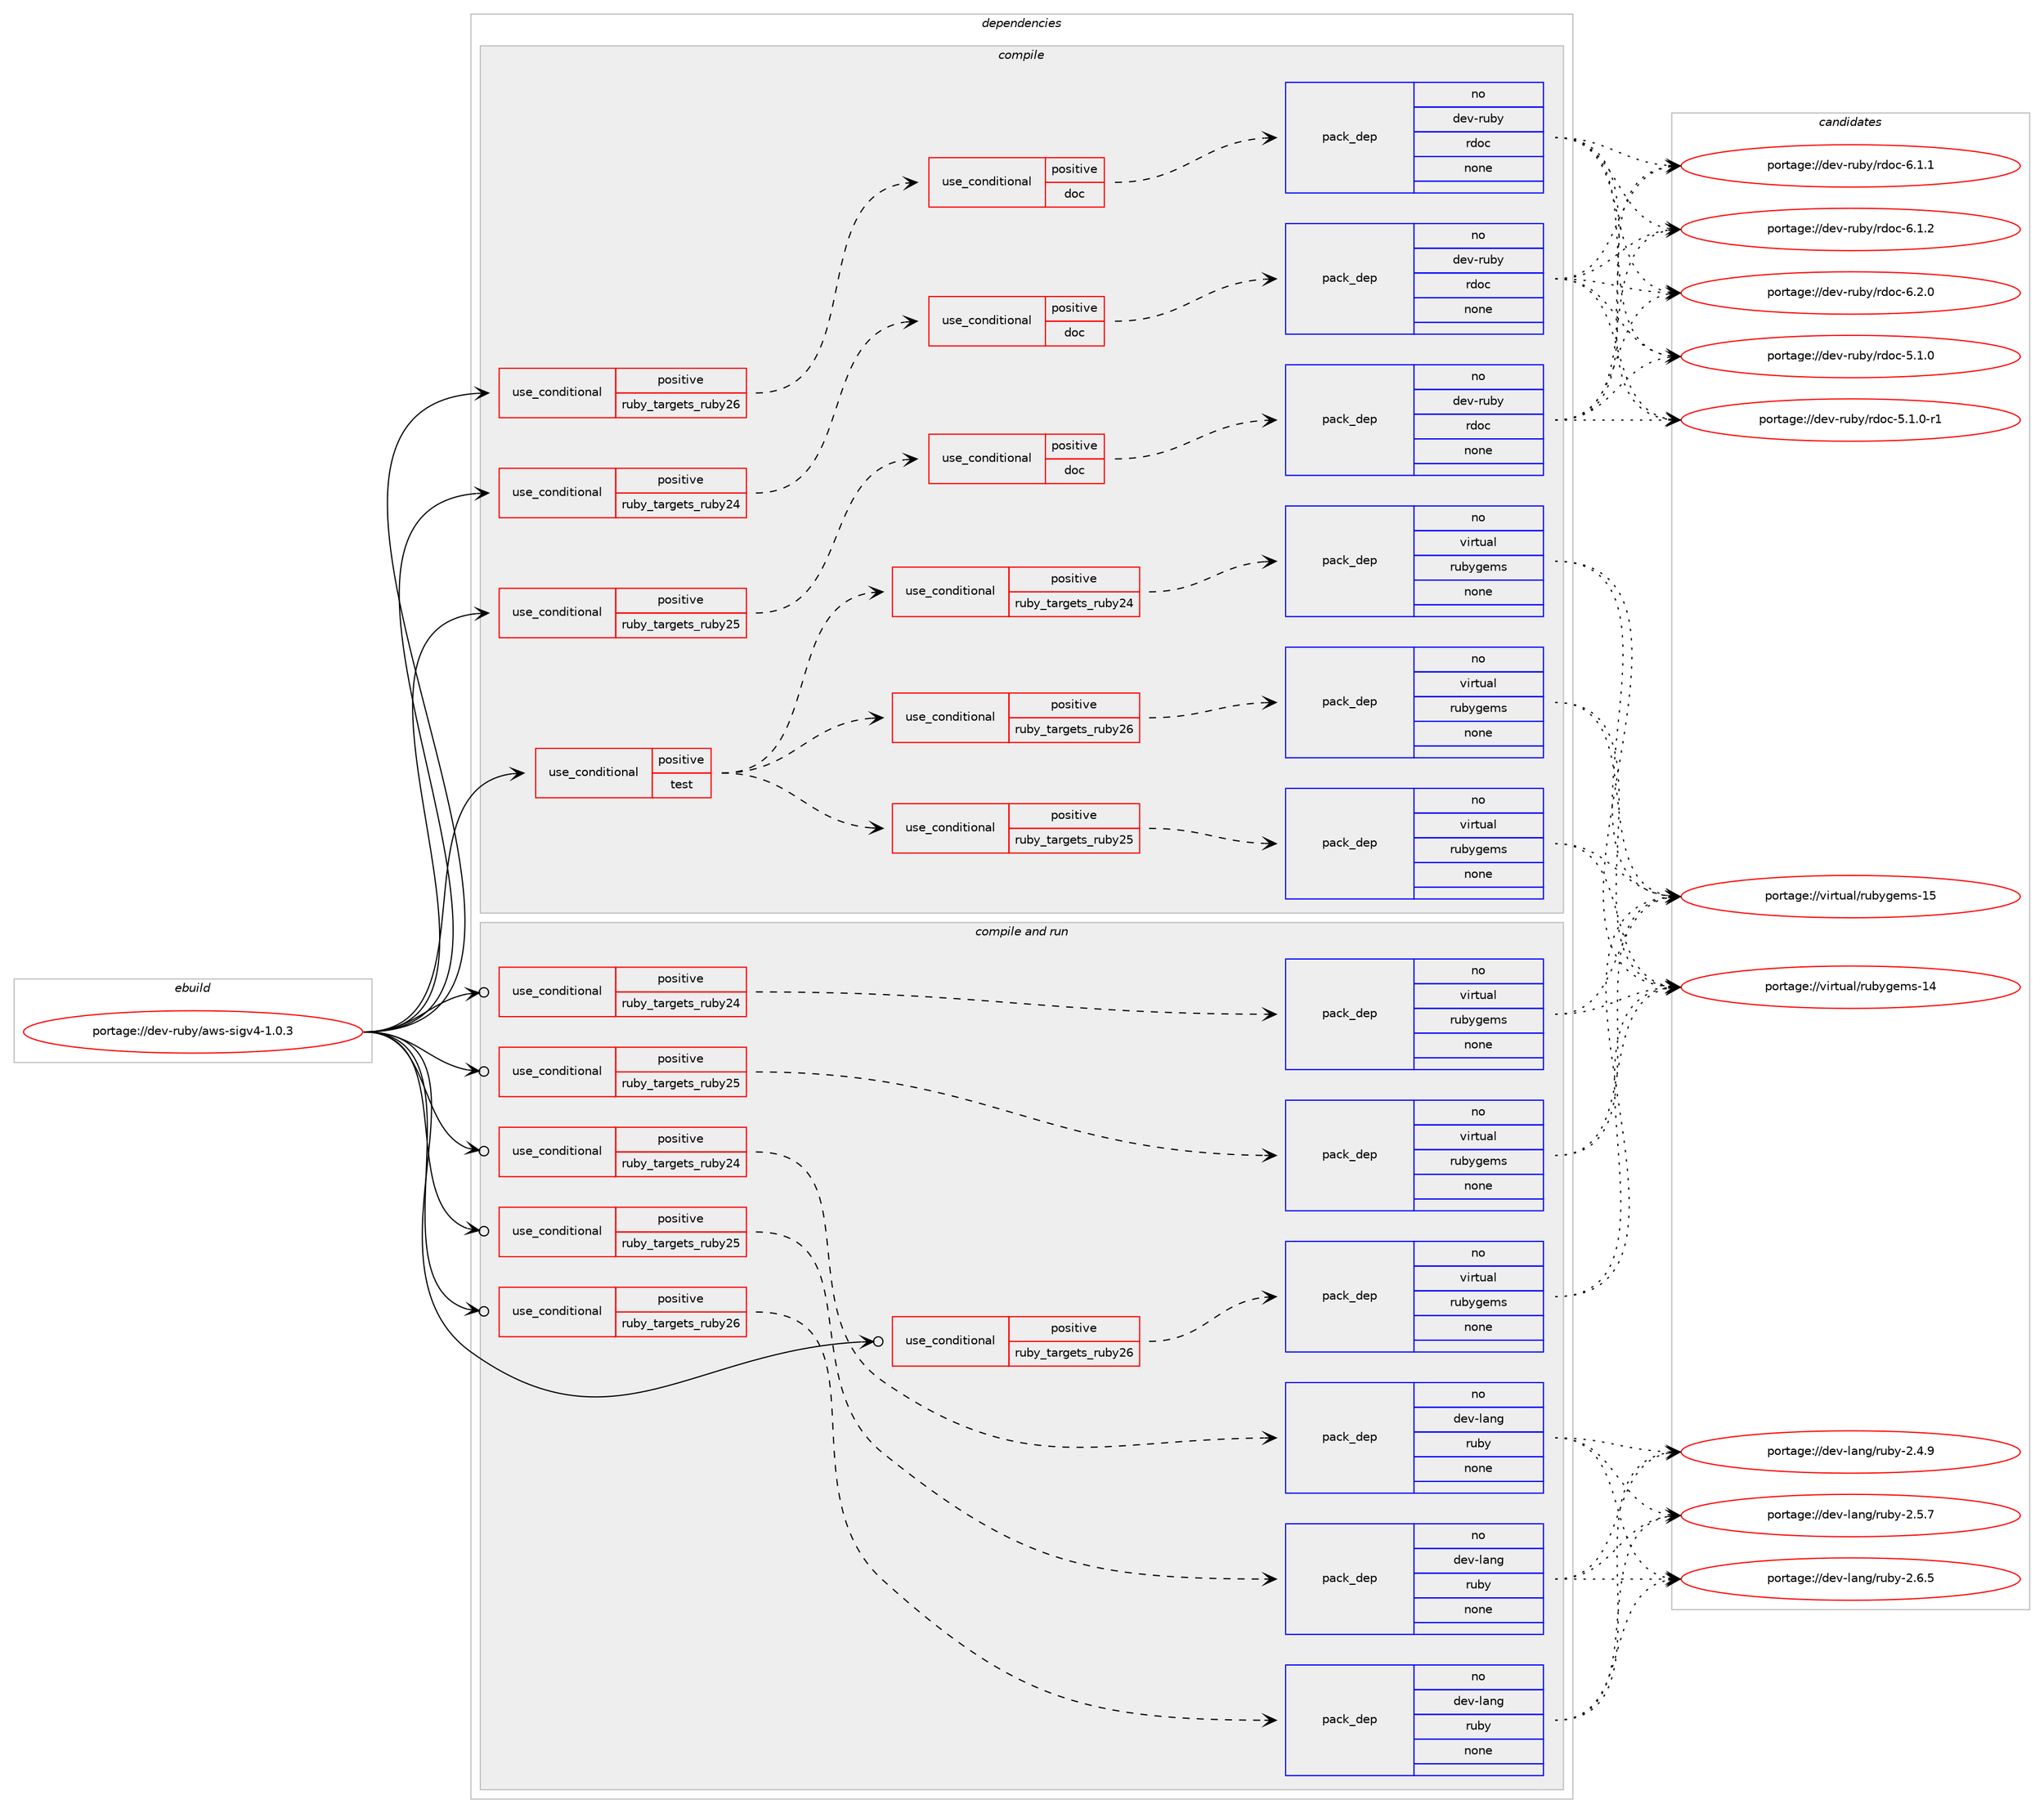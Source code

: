 digraph prolog {

# *************
# Graph options
# *************

newrank=true;
concentrate=true;
compound=true;
graph [rankdir=LR,fontname=Helvetica,fontsize=10,ranksep=1.5];#, ranksep=2.5, nodesep=0.2];
edge  [arrowhead=vee];
node  [fontname=Helvetica,fontsize=10];

# **********
# The ebuild
# **********

subgraph cluster_leftcol {
color=gray;
rank=same;
label=<<i>ebuild</i>>;
id [label="portage://dev-ruby/aws-sigv4-1.0.3", color=red, width=4, href="../dev-ruby/aws-sigv4-1.0.3.svg"];
}

# ****************
# The dependencies
# ****************

subgraph cluster_midcol {
color=gray;
label=<<i>dependencies</i>>;
subgraph cluster_compile {
fillcolor="#eeeeee";
style=filled;
label=<<i>compile</i>>;
subgraph cond47796 {
dependency212770 [label=<<TABLE BORDER="0" CELLBORDER="1" CELLSPACING="0" CELLPADDING="4"><TR><TD ROWSPAN="3" CELLPADDING="10">use_conditional</TD></TR><TR><TD>positive</TD></TR><TR><TD>ruby_targets_ruby24</TD></TR></TABLE>>, shape=none, color=red];
subgraph cond47797 {
dependency212771 [label=<<TABLE BORDER="0" CELLBORDER="1" CELLSPACING="0" CELLPADDING="4"><TR><TD ROWSPAN="3" CELLPADDING="10">use_conditional</TD></TR><TR><TD>positive</TD></TR><TR><TD>doc</TD></TR></TABLE>>, shape=none, color=red];
subgraph pack161502 {
dependency212772 [label=<<TABLE BORDER="0" CELLBORDER="1" CELLSPACING="0" CELLPADDING="4" WIDTH="220"><TR><TD ROWSPAN="6" CELLPADDING="30">pack_dep</TD></TR><TR><TD WIDTH="110">no</TD></TR><TR><TD>dev-ruby</TD></TR><TR><TD>rdoc</TD></TR><TR><TD>none</TD></TR><TR><TD></TD></TR></TABLE>>, shape=none, color=blue];
}
dependency212771:e -> dependency212772:w [weight=20,style="dashed",arrowhead="vee"];
}
dependency212770:e -> dependency212771:w [weight=20,style="dashed",arrowhead="vee"];
}
id:e -> dependency212770:w [weight=20,style="solid",arrowhead="vee"];
subgraph cond47798 {
dependency212773 [label=<<TABLE BORDER="0" CELLBORDER="1" CELLSPACING="0" CELLPADDING="4"><TR><TD ROWSPAN="3" CELLPADDING="10">use_conditional</TD></TR><TR><TD>positive</TD></TR><TR><TD>ruby_targets_ruby25</TD></TR></TABLE>>, shape=none, color=red];
subgraph cond47799 {
dependency212774 [label=<<TABLE BORDER="0" CELLBORDER="1" CELLSPACING="0" CELLPADDING="4"><TR><TD ROWSPAN="3" CELLPADDING="10">use_conditional</TD></TR><TR><TD>positive</TD></TR><TR><TD>doc</TD></TR></TABLE>>, shape=none, color=red];
subgraph pack161503 {
dependency212775 [label=<<TABLE BORDER="0" CELLBORDER="1" CELLSPACING="0" CELLPADDING="4" WIDTH="220"><TR><TD ROWSPAN="6" CELLPADDING="30">pack_dep</TD></TR><TR><TD WIDTH="110">no</TD></TR><TR><TD>dev-ruby</TD></TR><TR><TD>rdoc</TD></TR><TR><TD>none</TD></TR><TR><TD></TD></TR></TABLE>>, shape=none, color=blue];
}
dependency212774:e -> dependency212775:w [weight=20,style="dashed",arrowhead="vee"];
}
dependency212773:e -> dependency212774:w [weight=20,style="dashed",arrowhead="vee"];
}
id:e -> dependency212773:w [weight=20,style="solid",arrowhead="vee"];
subgraph cond47800 {
dependency212776 [label=<<TABLE BORDER="0" CELLBORDER="1" CELLSPACING="0" CELLPADDING="4"><TR><TD ROWSPAN="3" CELLPADDING="10">use_conditional</TD></TR><TR><TD>positive</TD></TR><TR><TD>ruby_targets_ruby26</TD></TR></TABLE>>, shape=none, color=red];
subgraph cond47801 {
dependency212777 [label=<<TABLE BORDER="0" CELLBORDER="1" CELLSPACING="0" CELLPADDING="4"><TR><TD ROWSPAN="3" CELLPADDING="10">use_conditional</TD></TR><TR><TD>positive</TD></TR><TR><TD>doc</TD></TR></TABLE>>, shape=none, color=red];
subgraph pack161504 {
dependency212778 [label=<<TABLE BORDER="0" CELLBORDER="1" CELLSPACING="0" CELLPADDING="4" WIDTH="220"><TR><TD ROWSPAN="6" CELLPADDING="30">pack_dep</TD></TR><TR><TD WIDTH="110">no</TD></TR><TR><TD>dev-ruby</TD></TR><TR><TD>rdoc</TD></TR><TR><TD>none</TD></TR><TR><TD></TD></TR></TABLE>>, shape=none, color=blue];
}
dependency212777:e -> dependency212778:w [weight=20,style="dashed",arrowhead="vee"];
}
dependency212776:e -> dependency212777:w [weight=20,style="dashed",arrowhead="vee"];
}
id:e -> dependency212776:w [weight=20,style="solid",arrowhead="vee"];
subgraph cond47802 {
dependency212779 [label=<<TABLE BORDER="0" CELLBORDER="1" CELLSPACING="0" CELLPADDING="4"><TR><TD ROWSPAN="3" CELLPADDING="10">use_conditional</TD></TR><TR><TD>positive</TD></TR><TR><TD>test</TD></TR></TABLE>>, shape=none, color=red];
subgraph cond47803 {
dependency212780 [label=<<TABLE BORDER="0" CELLBORDER="1" CELLSPACING="0" CELLPADDING="4"><TR><TD ROWSPAN="3" CELLPADDING="10">use_conditional</TD></TR><TR><TD>positive</TD></TR><TR><TD>ruby_targets_ruby24</TD></TR></TABLE>>, shape=none, color=red];
subgraph pack161505 {
dependency212781 [label=<<TABLE BORDER="0" CELLBORDER="1" CELLSPACING="0" CELLPADDING="4" WIDTH="220"><TR><TD ROWSPAN="6" CELLPADDING="30">pack_dep</TD></TR><TR><TD WIDTH="110">no</TD></TR><TR><TD>virtual</TD></TR><TR><TD>rubygems</TD></TR><TR><TD>none</TD></TR><TR><TD></TD></TR></TABLE>>, shape=none, color=blue];
}
dependency212780:e -> dependency212781:w [weight=20,style="dashed",arrowhead="vee"];
}
dependency212779:e -> dependency212780:w [weight=20,style="dashed",arrowhead="vee"];
subgraph cond47804 {
dependency212782 [label=<<TABLE BORDER="0" CELLBORDER="1" CELLSPACING="0" CELLPADDING="4"><TR><TD ROWSPAN="3" CELLPADDING="10">use_conditional</TD></TR><TR><TD>positive</TD></TR><TR><TD>ruby_targets_ruby25</TD></TR></TABLE>>, shape=none, color=red];
subgraph pack161506 {
dependency212783 [label=<<TABLE BORDER="0" CELLBORDER="1" CELLSPACING="0" CELLPADDING="4" WIDTH="220"><TR><TD ROWSPAN="6" CELLPADDING="30">pack_dep</TD></TR><TR><TD WIDTH="110">no</TD></TR><TR><TD>virtual</TD></TR><TR><TD>rubygems</TD></TR><TR><TD>none</TD></TR><TR><TD></TD></TR></TABLE>>, shape=none, color=blue];
}
dependency212782:e -> dependency212783:w [weight=20,style="dashed",arrowhead="vee"];
}
dependency212779:e -> dependency212782:w [weight=20,style="dashed",arrowhead="vee"];
subgraph cond47805 {
dependency212784 [label=<<TABLE BORDER="0" CELLBORDER="1" CELLSPACING="0" CELLPADDING="4"><TR><TD ROWSPAN="3" CELLPADDING="10">use_conditional</TD></TR><TR><TD>positive</TD></TR><TR><TD>ruby_targets_ruby26</TD></TR></TABLE>>, shape=none, color=red];
subgraph pack161507 {
dependency212785 [label=<<TABLE BORDER="0" CELLBORDER="1" CELLSPACING="0" CELLPADDING="4" WIDTH="220"><TR><TD ROWSPAN="6" CELLPADDING="30">pack_dep</TD></TR><TR><TD WIDTH="110">no</TD></TR><TR><TD>virtual</TD></TR><TR><TD>rubygems</TD></TR><TR><TD>none</TD></TR><TR><TD></TD></TR></TABLE>>, shape=none, color=blue];
}
dependency212784:e -> dependency212785:w [weight=20,style="dashed",arrowhead="vee"];
}
dependency212779:e -> dependency212784:w [weight=20,style="dashed",arrowhead="vee"];
}
id:e -> dependency212779:w [weight=20,style="solid",arrowhead="vee"];
}
subgraph cluster_compileandrun {
fillcolor="#eeeeee";
style=filled;
label=<<i>compile and run</i>>;
subgraph cond47806 {
dependency212786 [label=<<TABLE BORDER="0" CELLBORDER="1" CELLSPACING="0" CELLPADDING="4"><TR><TD ROWSPAN="3" CELLPADDING="10">use_conditional</TD></TR><TR><TD>positive</TD></TR><TR><TD>ruby_targets_ruby24</TD></TR></TABLE>>, shape=none, color=red];
subgraph pack161508 {
dependency212787 [label=<<TABLE BORDER="0" CELLBORDER="1" CELLSPACING="0" CELLPADDING="4" WIDTH="220"><TR><TD ROWSPAN="6" CELLPADDING="30">pack_dep</TD></TR><TR><TD WIDTH="110">no</TD></TR><TR><TD>dev-lang</TD></TR><TR><TD>ruby</TD></TR><TR><TD>none</TD></TR><TR><TD></TD></TR></TABLE>>, shape=none, color=blue];
}
dependency212786:e -> dependency212787:w [weight=20,style="dashed",arrowhead="vee"];
}
id:e -> dependency212786:w [weight=20,style="solid",arrowhead="odotvee"];
subgraph cond47807 {
dependency212788 [label=<<TABLE BORDER="0" CELLBORDER="1" CELLSPACING="0" CELLPADDING="4"><TR><TD ROWSPAN="3" CELLPADDING="10">use_conditional</TD></TR><TR><TD>positive</TD></TR><TR><TD>ruby_targets_ruby24</TD></TR></TABLE>>, shape=none, color=red];
subgraph pack161509 {
dependency212789 [label=<<TABLE BORDER="0" CELLBORDER="1" CELLSPACING="0" CELLPADDING="4" WIDTH="220"><TR><TD ROWSPAN="6" CELLPADDING="30">pack_dep</TD></TR><TR><TD WIDTH="110">no</TD></TR><TR><TD>virtual</TD></TR><TR><TD>rubygems</TD></TR><TR><TD>none</TD></TR><TR><TD></TD></TR></TABLE>>, shape=none, color=blue];
}
dependency212788:e -> dependency212789:w [weight=20,style="dashed",arrowhead="vee"];
}
id:e -> dependency212788:w [weight=20,style="solid",arrowhead="odotvee"];
subgraph cond47808 {
dependency212790 [label=<<TABLE BORDER="0" CELLBORDER="1" CELLSPACING="0" CELLPADDING="4"><TR><TD ROWSPAN="3" CELLPADDING="10">use_conditional</TD></TR><TR><TD>positive</TD></TR><TR><TD>ruby_targets_ruby25</TD></TR></TABLE>>, shape=none, color=red];
subgraph pack161510 {
dependency212791 [label=<<TABLE BORDER="0" CELLBORDER="1" CELLSPACING="0" CELLPADDING="4" WIDTH="220"><TR><TD ROWSPAN="6" CELLPADDING="30">pack_dep</TD></TR><TR><TD WIDTH="110">no</TD></TR><TR><TD>dev-lang</TD></TR><TR><TD>ruby</TD></TR><TR><TD>none</TD></TR><TR><TD></TD></TR></TABLE>>, shape=none, color=blue];
}
dependency212790:e -> dependency212791:w [weight=20,style="dashed",arrowhead="vee"];
}
id:e -> dependency212790:w [weight=20,style="solid",arrowhead="odotvee"];
subgraph cond47809 {
dependency212792 [label=<<TABLE BORDER="0" CELLBORDER="1" CELLSPACING="0" CELLPADDING="4"><TR><TD ROWSPAN="3" CELLPADDING="10">use_conditional</TD></TR><TR><TD>positive</TD></TR><TR><TD>ruby_targets_ruby25</TD></TR></TABLE>>, shape=none, color=red];
subgraph pack161511 {
dependency212793 [label=<<TABLE BORDER="0" CELLBORDER="1" CELLSPACING="0" CELLPADDING="4" WIDTH="220"><TR><TD ROWSPAN="6" CELLPADDING="30">pack_dep</TD></TR><TR><TD WIDTH="110">no</TD></TR><TR><TD>virtual</TD></TR><TR><TD>rubygems</TD></TR><TR><TD>none</TD></TR><TR><TD></TD></TR></TABLE>>, shape=none, color=blue];
}
dependency212792:e -> dependency212793:w [weight=20,style="dashed",arrowhead="vee"];
}
id:e -> dependency212792:w [weight=20,style="solid",arrowhead="odotvee"];
subgraph cond47810 {
dependency212794 [label=<<TABLE BORDER="0" CELLBORDER="1" CELLSPACING="0" CELLPADDING="4"><TR><TD ROWSPAN="3" CELLPADDING="10">use_conditional</TD></TR><TR><TD>positive</TD></TR><TR><TD>ruby_targets_ruby26</TD></TR></TABLE>>, shape=none, color=red];
subgraph pack161512 {
dependency212795 [label=<<TABLE BORDER="0" CELLBORDER="1" CELLSPACING="0" CELLPADDING="4" WIDTH="220"><TR><TD ROWSPAN="6" CELLPADDING="30">pack_dep</TD></TR><TR><TD WIDTH="110">no</TD></TR><TR><TD>dev-lang</TD></TR><TR><TD>ruby</TD></TR><TR><TD>none</TD></TR><TR><TD></TD></TR></TABLE>>, shape=none, color=blue];
}
dependency212794:e -> dependency212795:w [weight=20,style="dashed",arrowhead="vee"];
}
id:e -> dependency212794:w [weight=20,style="solid",arrowhead="odotvee"];
subgraph cond47811 {
dependency212796 [label=<<TABLE BORDER="0" CELLBORDER="1" CELLSPACING="0" CELLPADDING="4"><TR><TD ROWSPAN="3" CELLPADDING="10">use_conditional</TD></TR><TR><TD>positive</TD></TR><TR><TD>ruby_targets_ruby26</TD></TR></TABLE>>, shape=none, color=red];
subgraph pack161513 {
dependency212797 [label=<<TABLE BORDER="0" CELLBORDER="1" CELLSPACING="0" CELLPADDING="4" WIDTH="220"><TR><TD ROWSPAN="6" CELLPADDING="30">pack_dep</TD></TR><TR><TD WIDTH="110">no</TD></TR><TR><TD>virtual</TD></TR><TR><TD>rubygems</TD></TR><TR><TD>none</TD></TR><TR><TD></TD></TR></TABLE>>, shape=none, color=blue];
}
dependency212796:e -> dependency212797:w [weight=20,style="dashed",arrowhead="vee"];
}
id:e -> dependency212796:w [weight=20,style="solid",arrowhead="odotvee"];
}
subgraph cluster_run {
fillcolor="#eeeeee";
style=filled;
label=<<i>run</i>>;
}
}

# **************
# The candidates
# **************

subgraph cluster_choices {
rank=same;
color=gray;
label=<<i>candidates</i>>;

subgraph choice161502 {
color=black;
nodesep=1;
choiceportage10010111845114117981214711410011199455346494648 [label="portage://dev-ruby/rdoc-5.1.0", color=red, width=4,href="../dev-ruby/rdoc-5.1.0.svg"];
choiceportage100101118451141179812147114100111994553464946484511449 [label="portage://dev-ruby/rdoc-5.1.0-r1", color=red, width=4,href="../dev-ruby/rdoc-5.1.0-r1.svg"];
choiceportage10010111845114117981214711410011199455446494649 [label="portage://dev-ruby/rdoc-6.1.1", color=red, width=4,href="../dev-ruby/rdoc-6.1.1.svg"];
choiceportage10010111845114117981214711410011199455446494650 [label="portage://dev-ruby/rdoc-6.1.2", color=red, width=4,href="../dev-ruby/rdoc-6.1.2.svg"];
choiceportage10010111845114117981214711410011199455446504648 [label="portage://dev-ruby/rdoc-6.2.0", color=red, width=4,href="../dev-ruby/rdoc-6.2.0.svg"];
dependency212772:e -> choiceportage10010111845114117981214711410011199455346494648:w [style=dotted,weight="100"];
dependency212772:e -> choiceportage100101118451141179812147114100111994553464946484511449:w [style=dotted,weight="100"];
dependency212772:e -> choiceportage10010111845114117981214711410011199455446494649:w [style=dotted,weight="100"];
dependency212772:e -> choiceportage10010111845114117981214711410011199455446494650:w [style=dotted,weight="100"];
dependency212772:e -> choiceportage10010111845114117981214711410011199455446504648:w [style=dotted,weight="100"];
}
subgraph choice161503 {
color=black;
nodesep=1;
choiceportage10010111845114117981214711410011199455346494648 [label="portage://dev-ruby/rdoc-5.1.0", color=red, width=4,href="../dev-ruby/rdoc-5.1.0.svg"];
choiceportage100101118451141179812147114100111994553464946484511449 [label="portage://dev-ruby/rdoc-5.1.0-r1", color=red, width=4,href="../dev-ruby/rdoc-5.1.0-r1.svg"];
choiceportage10010111845114117981214711410011199455446494649 [label="portage://dev-ruby/rdoc-6.1.1", color=red, width=4,href="../dev-ruby/rdoc-6.1.1.svg"];
choiceportage10010111845114117981214711410011199455446494650 [label="portage://dev-ruby/rdoc-6.1.2", color=red, width=4,href="../dev-ruby/rdoc-6.1.2.svg"];
choiceportage10010111845114117981214711410011199455446504648 [label="portage://dev-ruby/rdoc-6.2.0", color=red, width=4,href="../dev-ruby/rdoc-6.2.0.svg"];
dependency212775:e -> choiceportage10010111845114117981214711410011199455346494648:w [style=dotted,weight="100"];
dependency212775:e -> choiceportage100101118451141179812147114100111994553464946484511449:w [style=dotted,weight="100"];
dependency212775:e -> choiceportage10010111845114117981214711410011199455446494649:w [style=dotted,weight="100"];
dependency212775:e -> choiceportage10010111845114117981214711410011199455446494650:w [style=dotted,weight="100"];
dependency212775:e -> choiceportage10010111845114117981214711410011199455446504648:w [style=dotted,weight="100"];
}
subgraph choice161504 {
color=black;
nodesep=1;
choiceportage10010111845114117981214711410011199455346494648 [label="portage://dev-ruby/rdoc-5.1.0", color=red, width=4,href="../dev-ruby/rdoc-5.1.0.svg"];
choiceportage100101118451141179812147114100111994553464946484511449 [label="portage://dev-ruby/rdoc-5.1.0-r1", color=red, width=4,href="../dev-ruby/rdoc-5.1.0-r1.svg"];
choiceportage10010111845114117981214711410011199455446494649 [label="portage://dev-ruby/rdoc-6.1.1", color=red, width=4,href="../dev-ruby/rdoc-6.1.1.svg"];
choiceportage10010111845114117981214711410011199455446494650 [label="portage://dev-ruby/rdoc-6.1.2", color=red, width=4,href="../dev-ruby/rdoc-6.1.2.svg"];
choiceportage10010111845114117981214711410011199455446504648 [label="portage://dev-ruby/rdoc-6.2.0", color=red, width=4,href="../dev-ruby/rdoc-6.2.0.svg"];
dependency212778:e -> choiceportage10010111845114117981214711410011199455346494648:w [style=dotted,weight="100"];
dependency212778:e -> choiceportage100101118451141179812147114100111994553464946484511449:w [style=dotted,weight="100"];
dependency212778:e -> choiceportage10010111845114117981214711410011199455446494649:w [style=dotted,weight="100"];
dependency212778:e -> choiceportage10010111845114117981214711410011199455446494650:w [style=dotted,weight="100"];
dependency212778:e -> choiceportage10010111845114117981214711410011199455446504648:w [style=dotted,weight="100"];
}
subgraph choice161505 {
color=black;
nodesep=1;
choiceportage118105114116117971084711411798121103101109115454952 [label="portage://virtual/rubygems-14", color=red, width=4,href="../virtual/rubygems-14.svg"];
choiceportage118105114116117971084711411798121103101109115454953 [label="portage://virtual/rubygems-15", color=red, width=4,href="../virtual/rubygems-15.svg"];
dependency212781:e -> choiceportage118105114116117971084711411798121103101109115454952:w [style=dotted,weight="100"];
dependency212781:e -> choiceportage118105114116117971084711411798121103101109115454953:w [style=dotted,weight="100"];
}
subgraph choice161506 {
color=black;
nodesep=1;
choiceportage118105114116117971084711411798121103101109115454952 [label="portage://virtual/rubygems-14", color=red, width=4,href="../virtual/rubygems-14.svg"];
choiceportage118105114116117971084711411798121103101109115454953 [label="portage://virtual/rubygems-15", color=red, width=4,href="../virtual/rubygems-15.svg"];
dependency212783:e -> choiceportage118105114116117971084711411798121103101109115454952:w [style=dotted,weight="100"];
dependency212783:e -> choiceportage118105114116117971084711411798121103101109115454953:w [style=dotted,weight="100"];
}
subgraph choice161507 {
color=black;
nodesep=1;
choiceportage118105114116117971084711411798121103101109115454952 [label="portage://virtual/rubygems-14", color=red, width=4,href="../virtual/rubygems-14.svg"];
choiceportage118105114116117971084711411798121103101109115454953 [label="portage://virtual/rubygems-15", color=red, width=4,href="../virtual/rubygems-15.svg"];
dependency212785:e -> choiceportage118105114116117971084711411798121103101109115454952:w [style=dotted,weight="100"];
dependency212785:e -> choiceportage118105114116117971084711411798121103101109115454953:w [style=dotted,weight="100"];
}
subgraph choice161508 {
color=black;
nodesep=1;
choiceportage10010111845108971101034711411798121455046524657 [label="portage://dev-lang/ruby-2.4.9", color=red, width=4,href="../dev-lang/ruby-2.4.9.svg"];
choiceportage10010111845108971101034711411798121455046534655 [label="portage://dev-lang/ruby-2.5.7", color=red, width=4,href="../dev-lang/ruby-2.5.7.svg"];
choiceportage10010111845108971101034711411798121455046544653 [label="portage://dev-lang/ruby-2.6.5", color=red, width=4,href="../dev-lang/ruby-2.6.5.svg"];
dependency212787:e -> choiceportage10010111845108971101034711411798121455046524657:w [style=dotted,weight="100"];
dependency212787:e -> choiceportage10010111845108971101034711411798121455046534655:w [style=dotted,weight="100"];
dependency212787:e -> choiceportage10010111845108971101034711411798121455046544653:w [style=dotted,weight="100"];
}
subgraph choice161509 {
color=black;
nodesep=1;
choiceportage118105114116117971084711411798121103101109115454952 [label="portage://virtual/rubygems-14", color=red, width=4,href="../virtual/rubygems-14.svg"];
choiceportage118105114116117971084711411798121103101109115454953 [label="portage://virtual/rubygems-15", color=red, width=4,href="../virtual/rubygems-15.svg"];
dependency212789:e -> choiceportage118105114116117971084711411798121103101109115454952:w [style=dotted,weight="100"];
dependency212789:e -> choiceportage118105114116117971084711411798121103101109115454953:w [style=dotted,weight="100"];
}
subgraph choice161510 {
color=black;
nodesep=1;
choiceportage10010111845108971101034711411798121455046524657 [label="portage://dev-lang/ruby-2.4.9", color=red, width=4,href="../dev-lang/ruby-2.4.9.svg"];
choiceportage10010111845108971101034711411798121455046534655 [label="portage://dev-lang/ruby-2.5.7", color=red, width=4,href="../dev-lang/ruby-2.5.7.svg"];
choiceportage10010111845108971101034711411798121455046544653 [label="portage://dev-lang/ruby-2.6.5", color=red, width=4,href="../dev-lang/ruby-2.6.5.svg"];
dependency212791:e -> choiceportage10010111845108971101034711411798121455046524657:w [style=dotted,weight="100"];
dependency212791:e -> choiceportage10010111845108971101034711411798121455046534655:w [style=dotted,weight="100"];
dependency212791:e -> choiceportage10010111845108971101034711411798121455046544653:w [style=dotted,weight="100"];
}
subgraph choice161511 {
color=black;
nodesep=1;
choiceportage118105114116117971084711411798121103101109115454952 [label="portage://virtual/rubygems-14", color=red, width=4,href="../virtual/rubygems-14.svg"];
choiceportage118105114116117971084711411798121103101109115454953 [label="portage://virtual/rubygems-15", color=red, width=4,href="../virtual/rubygems-15.svg"];
dependency212793:e -> choiceportage118105114116117971084711411798121103101109115454952:w [style=dotted,weight="100"];
dependency212793:e -> choiceportage118105114116117971084711411798121103101109115454953:w [style=dotted,weight="100"];
}
subgraph choice161512 {
color=black;
nodesep=1;
choiceportage10010111845108971101034711411798121455046524657 [label="portage://dev-lang/ruby-2.4.9", color=red, width=4,href="../dev-lang/ruby-2.4.9.svg"];
choiceportage10010111845108971101034711411798121455046534655 [label="portage://dev-lang/ruby-2.5.7", color=red, width=4,href="../dev-lang/ruby-2.5.7.svg"];
choiceportage10010111845108971101034711411798121455046544653 [label="portage://dev-lang/ruby-2.6.5", color=red, width=4,href="../dev-lang/ruby-2.6.5.svg"];
dependency212795:e -> choiceportage10010111845108971101034711411798121455046524657:w [style=dotted,weight="100"];
dependency212795:e -> choiceportage10010111845108971101034711411798121455046534655:w [style=dotted,weight="100"];
dependency212795:e -> choiceportage10010111845108971101034711411798121455046544653:w [style=dotted,weight="100"];
}
subgraph choice161513 {
color=black;
nodesep=1;
choiceportage118105114116117971084711411798121103101109115454952 [label="portage://virtual/rubygems-14", color=red, width=4,href="../virtual/rubygems-14.svg"];
choiceportage118105114116117971084711411798121103101109115454953 [label="portage://virtual/rubygems-15", color=red, width=4,href="../virtual/rubygems-15.svg"];
dependency212797:e -> choiceportage118105114116117971084711411798121103101109115454952:w [style=dotted,weight="100"];
dependency212797:e -> choiceportage118105114116117971084711411798121103101109115454953:w [style=dotted,weight="100"];
}
}

}
